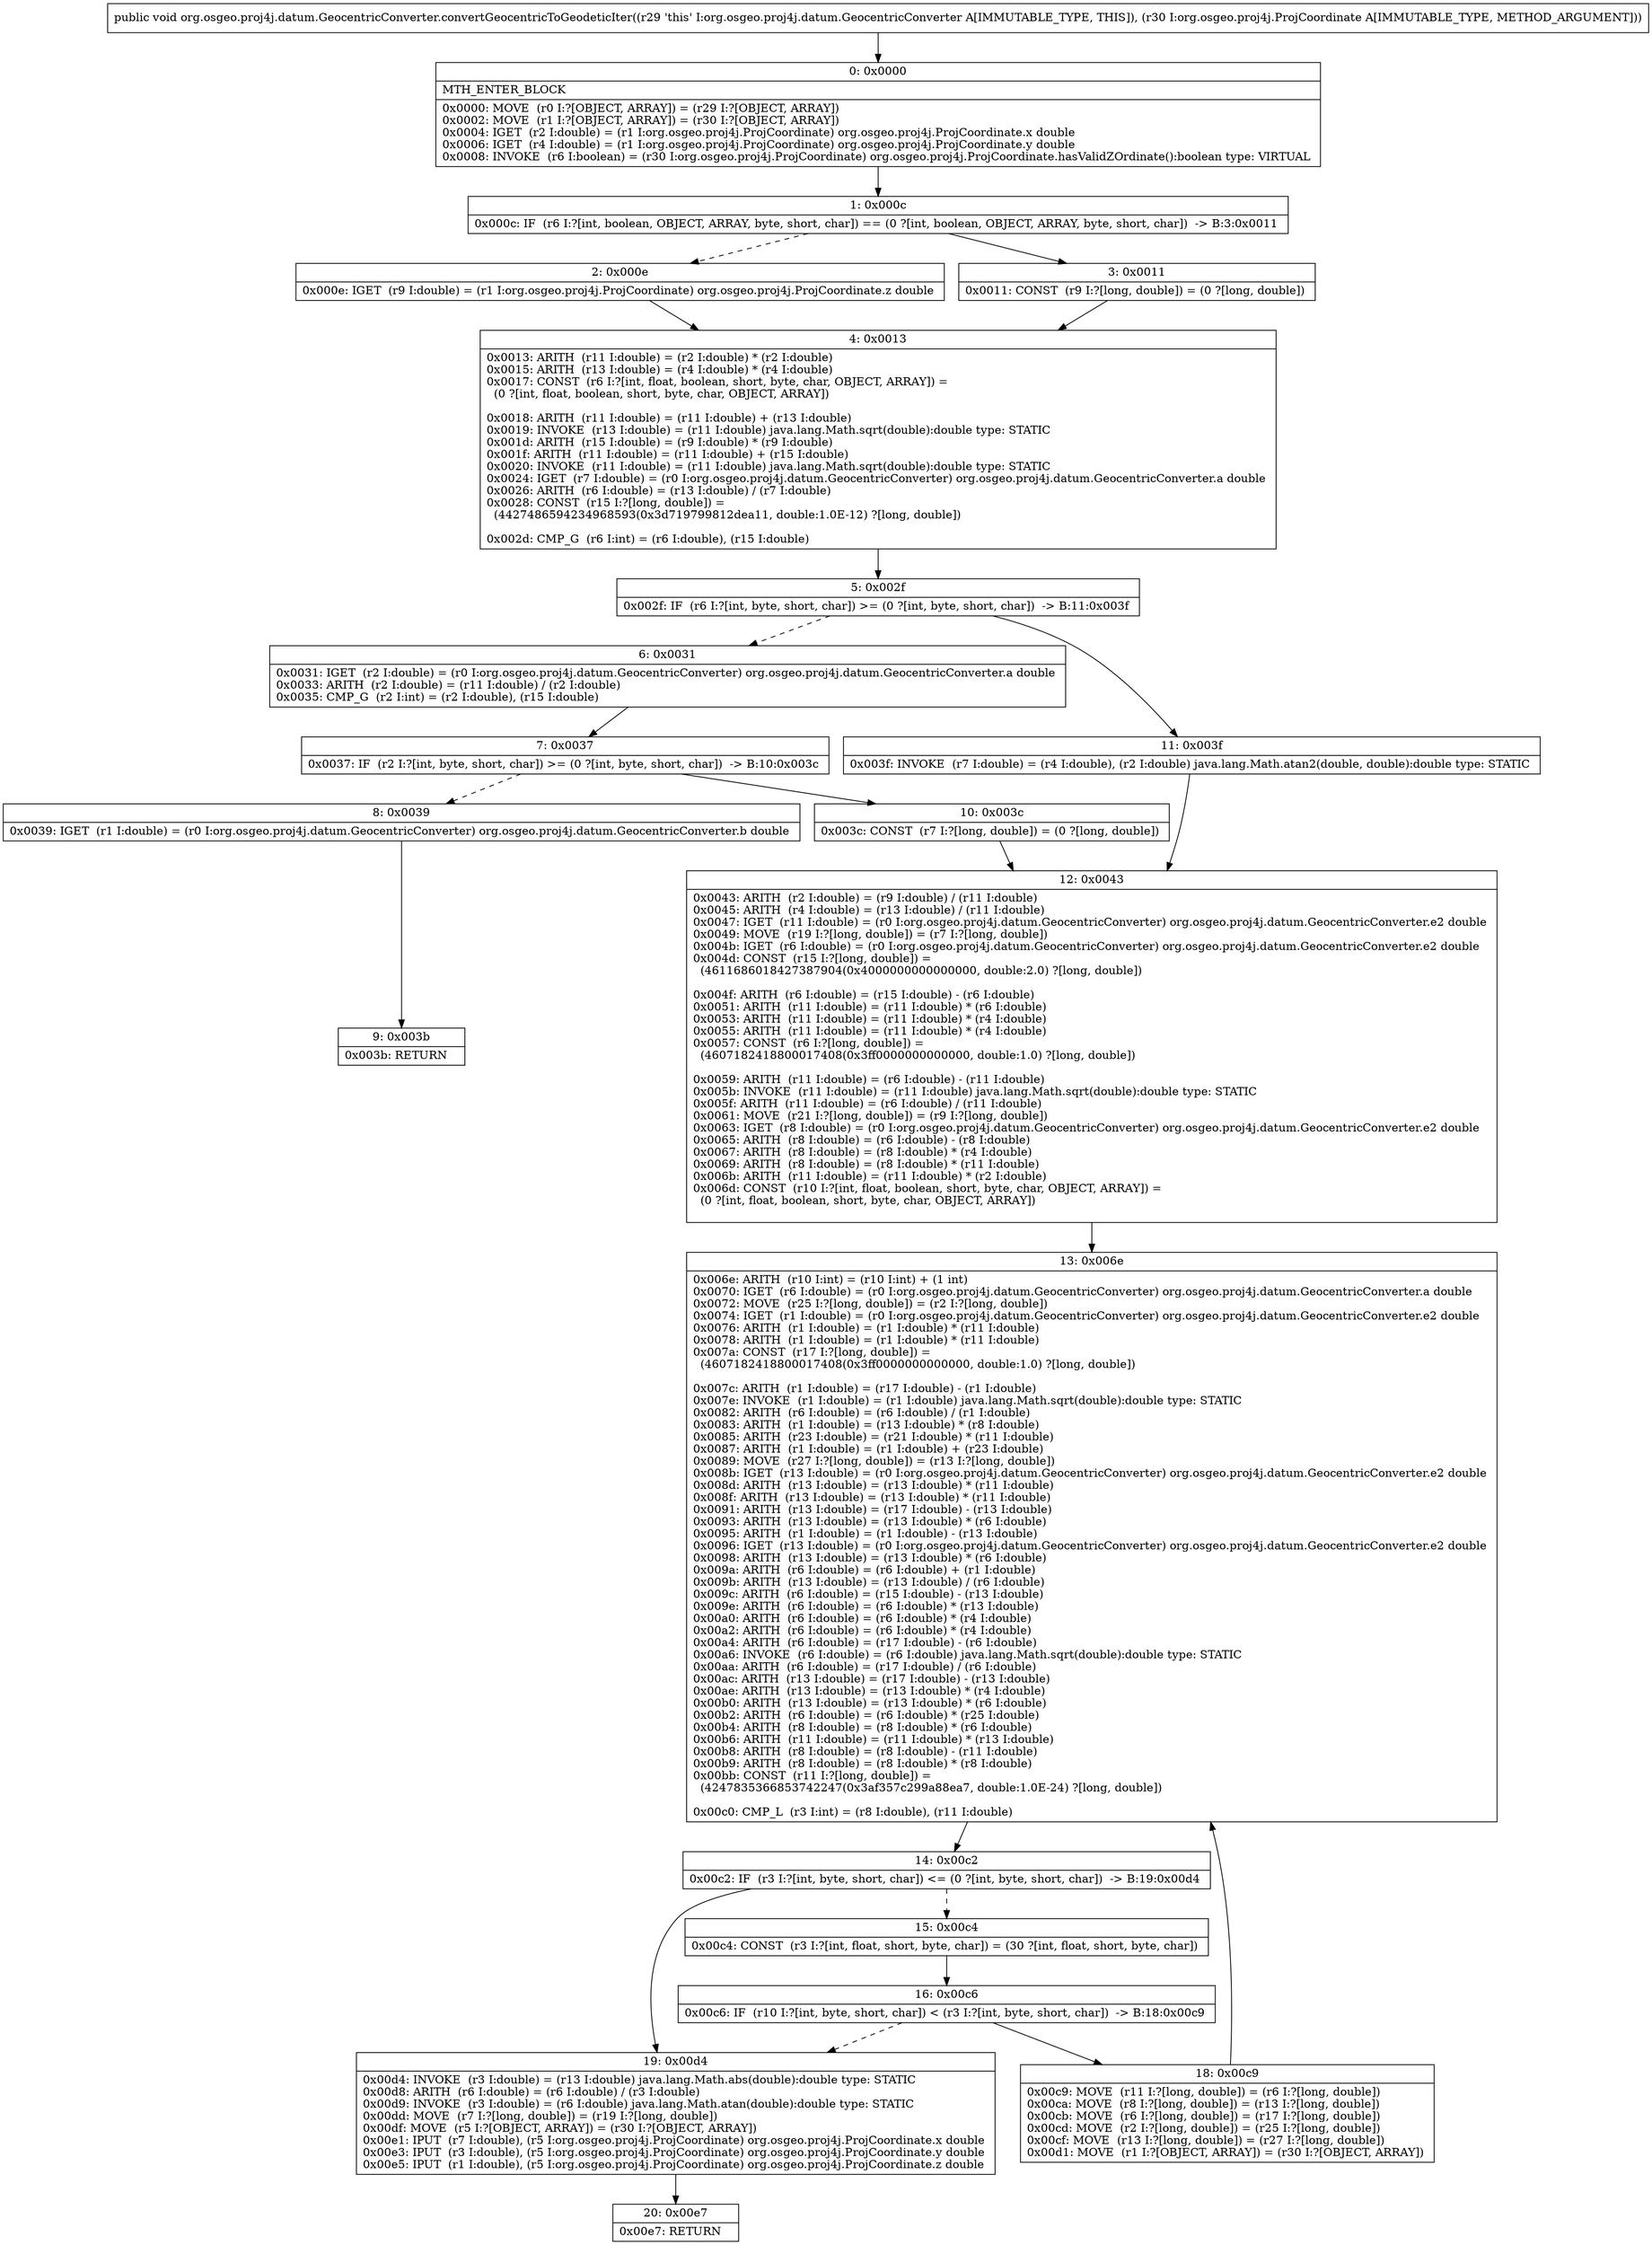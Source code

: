 digraph "CFG fororg.osgeo.proj4j.datum.GeocentricConverter.convertGeocentricToGeodeticIter(Lorg\/osgeo\/proj4j\/ProjCoordinate;)V" {
Node_0 [shape=record,label="{0\:\ 0x0000|MTH_ENTER_BLOCK\l|0x0000: MOVE  (r0 I:?[OBJECT, ARRAY]) = (r29 I:?[OBJECT, ARRAY]) \l0x0002: MOVE  (r1 I:?[OBJECT, ARRAY]) = (r30 I:?[OBJECT, ARRAY]) \l0x0004: IGET  (r2 I:double) = (r1 I:org.osgeo.proj4j.ProjCoordinate) org.osgeo.proj4j.ProjCoordinate.x double \l0x0006: IGET  (r4 I:double) = (r1 I:org.osgeo.proj4j.ProjCoordinate) org.osgeo.proj4j.ProjCoordinate.y double \l0x0008: INVOKE  (r6 I:boolean) = (r30 I:org.osgeo.proj4j.ProjCoordinate) org.osgeo.proj4j.ProjCoordinate.hasValidZOrdinate():boolean type: VIRTUAL \l}"];
Node_1 [shape=record,label="{1\:\ 0x000c|0x000c: IF  (r6 I:?[int, boolean, OBJECT, ARRAY, byte, short, char]) == (0 ?[int, boolean, OBJECT, ARRAY, byte, short, char])  \-\> B:3:0x0011 \l}"];
Node_2 [shape=record,label="{2\:\ 0x000e|0x000e: IGET  (r9 I:double) = (r1 I:org.osgeo.proj4j.ProjCoordinate) org.osgeo.proj4j.ProjCoordinate.z double \l}"];
Node_3 [shape=record,label="{3\:\ 0x0011|0x0011: CONST  (r9 I:?[long, double]) = (0 ?[long, double]) \l}"];
Node_4 [shape=record,label="{4\:\ 0x0013|0x0013: ARITH  (r11 I:double) = (r2 I:double) * (r2 I:double) \l0x0015: ARITH  (r13 I:double) = (r4 I:double) * (r4 I:double) \l0x0017: CONST  (r6 I:?[int, float, boolean, short, byte, char, OBJECT, ARRAY]) = \l  (0 ?[int, float, boolean, short, byte, char, OBJECT, ARRAY])\l \l0x0018: ARITH  (r11 I:double) = (r11 I:double) + (r13 I:double) \l0x0019: INVOKE  (r13 I:double) = (r11 I:double) java.lang.Math.sqrt(double):double type: STATIC \l0x001d: ARITH  (r15 I:double) = (r9 I:double) * (r9 I:double) \l0x001f: ARITH  (r11 I:double) = (r11 I:double) + (r15 I:double) \l0x0020: INVOKE  (r11 I:double) = (r11 I:double) java.lang.Math.sqrt(double):double type: STATIC \l0x0024: IGET  (r7 I:double) = (r0 I:org.osgeo.proj4j.datum.GeocentricConverter) org.osgeo.proj4j.datum.GeocentricConverter.a double \l0x0026: ARITH  (r6 I:double) = (r13 I:double) \/ (r7 I:double) \l0x0028: CONST  (r15 I:?[long, double]) = \l  (4427486594234968593(0x3d719799812dea11, double:1.0E\-12) ?[long, double])\l \l0x002d: CMP_G  (r6 I:int) = (r6 I:double), (r15 I:double) \l}"];
Node_5 [shape=record,label="{5\:\ 0x002f|0x002f: IF  (r6 I:?[int, byte, short, char]) \>= (0 ?[int, byte, short, char])  \-\> B:11:0x003f \l}"];
Node_6 [shape=record,label="{6\:\ 0x0031|0x0031: IGET  (r2 I:double) = (r0 I:org.osgeo.proj4j.datum.GeocentricConverter) org.osgeo.proj4j.datum.GeocentricConverter.a double \l0x0033: ARITH  (r2 I:double) = (r11 I:double) \/ (r2 I:double) \l0x0035: CMP_G  (r2 I:int) = (r2 I:double), (r15 I:double) \l}"];
Node_7 [shape=record,label="{7\:\ 0x0037|0x0037: IF  (r2 I:?[int, byte, short, char]) \>= (0 ?[int, byte, short, char])  \-\> B:10:0x003c \l}"];
Node_8 [shape=record,label="{8\:\ 0x0039|0x0039: IGET  (r1 I:double) = (r0 I:org.osgeo.proj4j.datum.GeocentricConverter) org.osgeo.proj4j.datum.GeocentricConverter.b double \l}"];
Node_9 [shape=record,label="{9\:\ 0x003b|0x003b: RETURN   \l}"];
Node_10 [shape=record,label="{10\:\ 0x003c|0x003c: CONST  (r7 I:?[long, double]) = (0 ?[long, double]) \l}"];
Node_11 [shape=record,label="{11\:\ 0x003f|0x003f: INVOKE  (r7 I:double) = (r4 I:double), (r2 I:double) java.lang.Math.atan2(double, double):double type: STATIC \l}"];
Node_12 [shape=record,label="{12\:\ 0x0043|0x0043: ARITH  (r2 I:double) = (r9 I:double) \/ (r11 I:double) \l0x0045: ARITH  (r4 I:double) = (r13 I:double) \/ (r11 I:double) \l0x0047: IGET  (r11 I:double) = (r0 I:org.osgeo.proj4j.datum.GeocentricConverter) org.osgeo.proj4j.datum.GeocentricConverter.e2 double \l0x0049: MOVE  (r19 I:?[long, double]) = (r7 I:?[long, double]) \l0x004b: IGET  (r6 I:double) = (r0 I:org.osgeo.proj4j.datum.GeocentricConverter) org.osgeo.proj4j.datum.GeocentricConverter.e2 double \l0x004d: CONST  (r15 I:?[long, double]) = \l  (4611686018427387904(0x4000000000000000, double:2.0) ?[long, double])\l \l0x004f: ARITH  (r6 I:double) = (r15 I:double) \- (r6 I:double) \l0x0051: ARITH  (r11 I:double) = (r11 I:double) * (r6 I:double) \l0x0053: ARITH  (r11 I:double) = (r11 I:double) * (r4 I:double) \l0x0055: ARITH  (r11 I:double) = (r11 I:double) * (r4 I:double) \l0x0057: CONST  (r6 I:?[long, double]) = \l  (4607182418800017408(0x3ff0000000000000, double:1.0) ?[long, double])\l \l0x0059: ARITH  (r11 I:double) = (r6 I:double) \- (r11 I:double) \l0x005b: INVOKE  (r11 I:double) = (r11 I:double) java.lang.Math.sqrt(double):double type: STATIC \l0x005f: ARITH  (r11 I:double) = (r6 I:double) \/ (r11 I:double) \l0x0061: MOVE  (r21 I:?[long, double]) = (r9 I:?[long, double]) \l0x0063: IGET  (r8 I:double) = (r0 I:org.osgeo.proj4j.datum.GeocentricConverter) org.osgeo.proj4j.datum.GeocentricConverter.e2 double \l0x0065: ARITH  (r8 I:double) = (r6 I:double) \- (r8 I:double) \l0x0067: ARITH  (r8 I:double) = (r8 I:double) * (r4 I:double) \l0x0069: ARITH  (r8 I:double) = (r8 I:double) * (r11 I:double) \l0x006b: ARITH  (r11 I:double) = (r11 I:double) * (r2 I:double) \l0x006d: CONST  (r10 I:?[int, float, boolean, short, byte, char, OBJECT, ARRAY]) = \l  (0 ?[int, float, boolean, short, byte, char, OBJECT, ARRAY])\l \l}"];
Node_13 [shape=record,label="{13\:\ 0x006e|0x006e: ARITH  (r10 I:int) = (r10 I:int) + (1 int) \l0x0070: IGET  (r6 I:double) = (r0 I:org.osgeo.proj4j.datum.GeocentricConverter) org.osgeo.proj4j.datum.GeocentricConverter.a double \l0x0072: MOVE  (r25 I:?[long, double]) = (r2 I:?[long, double]) \l0x0074: IGET  (r1 I:double) = (r0 I:org.osgeo.proj4j.datum.GeocentricConverter) org.osgeo.proj4j.datum.GeocentricConverter.e2 double \l0x0076: ARITH  (r1 I:double) = (r1 I:double) * (r11 I:double) \l0x0078: ARITH  (r1 I:double) = (r1 I:double) * (r11 I:double) \l0x007a: CONST  (r17 I:?[long, double]) = \l  (4607182418800017408(0x3ff0000000000000, double:1.0) ?[long, double])\l \l0x007c: ARITH  (r1 I:double) = (r17 I:double) \- (r1 I:double) \l0x007e: INVOKE  (r1 I:double) = (r1 I:double) java.lang.Math.sqrt(double):double type: STATIC \l0x0082: ARITH  (r6 I:double) = (r6 I:double) \/ (r1 I:double) \l0x0083: ARITH  (r1 I:double) = (r13 I:double) * (r8 I:double) \l0x0085: ARITH  (r23 I:double) = (r21 I:double) * (r11 I:double) \l0x0087: ARITH  (r1 I:double) = (r1 I:double) + (r23 I:double) \l0x0089: MOVE  (r27 I:?[long, double]) = (r13 I:?[long, double]) \l0x008b: IGET  (r13 I:double) = (r0 I:org.osgeo.proj4j.datum.GeocentricConverter) org.osgeo.proj4j.datum.GeocentricConverter.e2 double \l0x008d: ARITH  (r13 I:double) = (r13 I:double) * (r11 I:double) \l0x008f: ARITH  (r13 I:double) = (r13 I:double) * (r11 I:double) \l0x0091: ARITH  (r13 I:double) = (r17 I:double) \- (r13 I:double) \l0x0093: ARITH  (r13 I:double) = (r13 I:double) * (r6 I:double) \l0x0095: ARITH  (r1 I:double) = (r1 I:double) \- (r13 I:double) \l0x0096: IGET  (r13 I:double) = (r0 I:org.osgeo.proj4j.datum.GeocentricConverter) org.osgeo.proj4j.datum.GeocentricConverter.e2 double \l0x0098: ARITH  (r13 I:double) = (r13 I:double) * (r6 I:double) \l0x009a: ARITH  (r6 I:double) = (r6 I:double) + (r1 I:double) \l0x009b: ARITH  (r13 I:double) = (r13 I:double) \/ (r6 I:double) \l0x009c: ARITH  (r6 I:double) = (r15 I:double) \- (r13 I:double) \l0x009e: ARITH  (r6 I:double) = (r6 I:double) * (r13 I:double) \l0x00a0: ARITH  (r6 I:double) = (r6 I:double) * (r4 I:double) \l0x00a2: ARITH  (r6 I:double) = (r6 I:double) * (r4 I:double) \l0x00a4: ARITH  (r6 I:double) = (r17 I:double) \- (r6 I:double) \l0x00a6: INVOKE  (r6 I:double) = (r6 I:double) java.lang.Math.sqrt(double):double type: STATIC \l0x00aa: ARITH  (r6 I:double) = (r17 I:double) \/ (r6 I:double) \l0x00ac: ARITH  (r13 I:double) = (r17 I:double) \- (r13 I:double) \l0x00ae: ARITH  (r13 I:double) = (r13 I:double) * (r4 I:double) \l0x00b0: ARITH  (r13 I:double) = (r13 I:double) * (r6 I:double) \l0x00b2: ARITH  (r6 I:double) = (r6 I:double) * (r25 I:double) \l0x00b4: ARITH  (r8 I:double) = (r8 I:double) * (r6 I:double) \l0x00b6: ARITH  (r11 I:double) = (r11 I:double) * (r13 I:double) \l0x00b8: ARITH  (r8 I:double) = (r8 I:double) \- (r11 I:double) \l0x00b9: ARITH  (r8 I:double) = (r8 I:double) * (r8 I:double) \l0x00bb: CONST  (r11 I:?[long, double]) = \l  (4247835366853742247(0x3af357c299a88ea7, double:1.0E\-24) ?[long, double])\l \l0x00c0: CMP_L  (r3 I:int) = (r8 I:double), (r11 I:double) \l}"];
Node_14 [shape=record,label="{14\:\ 0x00c2|0x00c2: IF  (r3 I:?[int, byte, short, char]) \<= (0 ?[int, byte, short, char])  \-\> B:19:0x00d4 \l}"];
Node_15 [shape=record,label="{15\:\ 0x00c4|0x00c4: CONST  (r3 I:?[int, float, short, byte, char]) = (30 ?[int, float, short, byte, char]) \l}"];
Node_16 [shape=record,label="{16\:\ 0x00c6|0x00c6: IF  (r10 I:?[int, byte, short, char]) \< (r3 I:?[int, byte, short, char])  \-\> B:18:0x00c9 \l}"];
Node_18 [shape=record,label="{18\:\ 0x00c9|0x00c9: MOVE  (r11 I:?[long, double]) = (r6 I:?[long, double]) \l0x00ca: MOVE  (r8 I:?[long, double]) = (r13 I:?[long, double]) \l0x00cb: MOVE  (r6 I:?[long, double]) = (r17 I:?[long, double]) \l0x00cd: MOVE  (r2 I:?[long, double]) = (r25 I:?[long, double]) \l0x00cf: MOVE  (r13 I:?[long, double]) = (r27 I:?[long, double]) \l0x00d1: MOVE  (r1 I:?[OBJECT, ARRAY]) = (r30 I:?[OBJECT, ARRAY]) \l}"];
Node_19 [shape=record,label="{19\:\ 0x00d4|0x00d4: INVOKE  (r3 I:double) = (r13 I:double) java.lang.Math.abs(double):double type: STATIC \l0x00d8: ARITH  (r6 I:double) = (r6 I:double) \/ (r3 I:double) \l0x00d9: INVOKE  (r3 I:double) = (r6 I:double) java.lang.Math.atan(double):double type: STATIC \l0x00dd: MOVE  (r7 I:?[long, double]) = (r19 I:?[long, double]) \l0x00df: MOVE  (r5 I:?[OBJECT, ARRAY]) = (r30 I:?[OBJECT, ARRAY]) \l0x00e1: IPUT  (r7 I:double), (r5 I:org.osgeo.proj4j.ProjCoordinate) org.osgeo.proj4j.ProjCoordinate.x double \l0x00e3: IPUT  (r3 I:double), (r5 I:org.osgeo.proj4j.ProjCoordinate) org.osgeo.proj4j.ProjCoordinate.y double \l0x00e5: IPUT  (r1 I:double), (r5 I:org.osgeo.proj4j.ProjCoordinate) org.osgeo.proj4j.ProjCoordinate.z double \l}"];
Node_20 [shape=record,label="{20\:\ 0x00e7|0x00e7: RETURN   \l}"];
MethodNode[shape=record,label="{public void org.osgeo.proj4j.datum.GeocentricConverter.convertGeocentricToGeodeticIter((r29 'this' I:org.osgeo.proj4j.datum.GeocentricConverter A[IMMUTABLE_TYPE, THIS]), (r30 I:org.osgeo.proj4j.ProjCoordinate A[IMMUTABLE_TYPE, METHOD_ARGUMENT])) }"];
MethodNode -> Node_0;
Node_0 -> Node_1;
Node_1 -> Node_2[style=dashed];
Node_1 -> Node_3;
Node_2 -> Node_4;
Node_3 -> Node_4;
Node_4 -> Node_5;
Node_5 -> Node_6[style=dashed];
Node_5 -> Node_11;
Node_6 -> Node_7;
Node_7 -> Node_8[style=dashed];
Node_7 -> Node_10;
Node_8 -> Node_9;
Node_10 -> Node_12;
Node_11 -> Node_12;
Node_12 -> Node_13;
Node_13 -> Node_14;
Node_14 -> Node_15[style=dashed];
Node_14 -> Node_19;
Node_15 -> Node_16;
Node_16 -> Node_18;
Node_16 -> Node_19[style=dashed];
Node_18 -> Node_13;
Node_19 -> Node_20;
}

